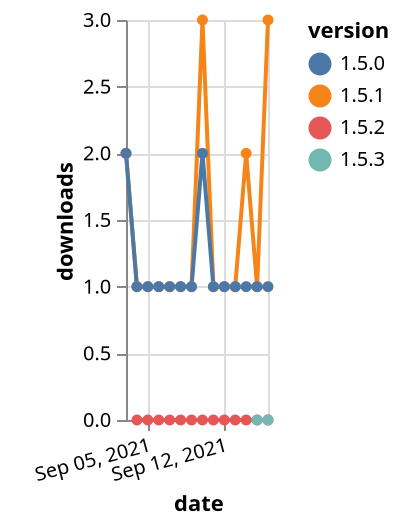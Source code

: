 {"$schema": "https://vega.github.io/schema/vega-lite/v5.json", "description": "A simple bar chart with embedded data.", "data": {"values": [{"date": "2021-09-04", "total": 1, "delta": 0, "version": "1.5.2"}, {"date": "2021-09-05", "total": 10, "delta": 0, "version": "1.5.2"}, {"date": "2021-09-06", "total": 11, "delta": 0, "version": "1.5.2"}, {"date": "2021-09-07", "total": 13, "delta": 0, "version": "1.5.2"}, {"date": "2021-09-08", "total": 14, "delta": 0, "version": "1.5.2"}, {"date": "2021-09-09", "total": 15, "delta": 0, "version": "1.5.2"}, {"date": "2021-09-10", "total": 19, "delta": 0, "version": "1.5.2"}, {"date": "2021-09-11", "total": 20, "delta": 0, "version": "1.5.2"}, {"date": "2021-09-12", "total": 21, "delta": 0, "version": "1.5.2"}, {"date": "2021-09-13", "total": 22, "delta": 0, "version": "1.5.2"}, {"date": "2021-09-14", "total": 23, "delta": 0, "version": "1.5.2"}, {"date": "2021-09-15", "total": 24, "delta": 0, "version": "1.5.2"}, {"date": "2021-09-16", "total": 25, "delta": 0, "version": "1.5.2"}, {"date": "2021-09-03", "total": 39, "delta": 2, "version": "1.5.1"}, {"date": "2021-09-04", "total": 40, "delta": 1, "version": "1.5.1"}, {"date": "2021-09-05", "total": 41, "delta": 1, "version": "1.5.1"}, {"date": "2021-09-06", "total": 42, "delta": 1, "version": "1.5.1"}, {"date": "2021-09-07", "total": 43, "delta": 1, "version": "1.5.1"}, {"date": "2021-09-08", "total": 44, "delta": 1, "version": "1.5.1"}, {"date": "2021-09-09", "total": 45, "delta": 1, "version": "1.5.1"}, {"date": "2021-09-10", "total": 48, "delta": 3, "version": "1.5.1"}, {"date": "2021-09-11", "total": 49, "delta": 1, "version": "1.5.1"}, {"date": "2021-09-12", "total": 50, "delta": 1, "version": "1.5.1"}, {"date": "2021-09-13", "total": 51, "delta": 1, "version": "1.5.1"}, {"date": "2021-09-14", "total": 53, "delta": 2, "version": "1.5.1"}, {"date": "2021-09-15", "total": 54, "delta": 1, "version": "1.5.1"}, {"date": "2021-09-16", "total": 57, "delta": 3, "version": "1.5.1"}, {"date": "2021-09-15", "total": 13, "delta": 0, "version": "1.5.3"}, {"date": "2021-09-16", "total": 26, "delta": 0, "version": "1.5.3"}, {"date": "2021-09-03", "total": 28, "delta": 2, "version": "1.5.0"}, {"date": "2021-09-04", "total": 29, "delta": 1, "version": "1.5.0"}, {"date": "2021-09-05", "total": 30, "delta": 1, "version": "1.5.0"}, {"date": "2021-09-06", "total": 31, "delta": 1, "version": "1.5.0"}, {"date": "2021-09-07", "total": 32, "delta": 1, "version": "1.5.0"}, {"date": "2021-09-08", "total": 33, "delta": 1, "version": "1.5.0"}, {"date": "2021-09-09", "total": 34, "delta": 1, "version": "1.5.0"}, {"date": "2021-09-10", "total": 36, "delta": 2, "version": "1.5.0"}, {"date": "2021-09-11", "total": 37, "delta": 1, "version": "1.5.0"}, {"date": "2021-09-12", "total": 38, "delta": 1, "version": "1.5.0"}, {"date": "2021-09-13", "total": 39, "delta": 1, "version": "1.5.0"}, {"date": "2021-09-14", "total": 40, "delta": 1, "version": "1.5.0"}, {"date": "2021-09-15", "total": 41, "delta": 1, "version": "1.5.0"}, {"date": "2021-09-16", "total": 42, "delta": 1, "version": "1.5.0"}]}, "width": "container", "mark": {"type": "line", "point": {"filled": true}}, "encoding": {"x": {"field": "date", "type": "temporal", "timeUnit": "yearmonthdate", "title": "date", "axis": {"labelAngle": -15}}, "y": {"field": "delta", "type": "quantitative", "title": "downloads"}, "color": {"field": "version", "type": "nominal"}, "tooltip": {"field": "delta"}}}